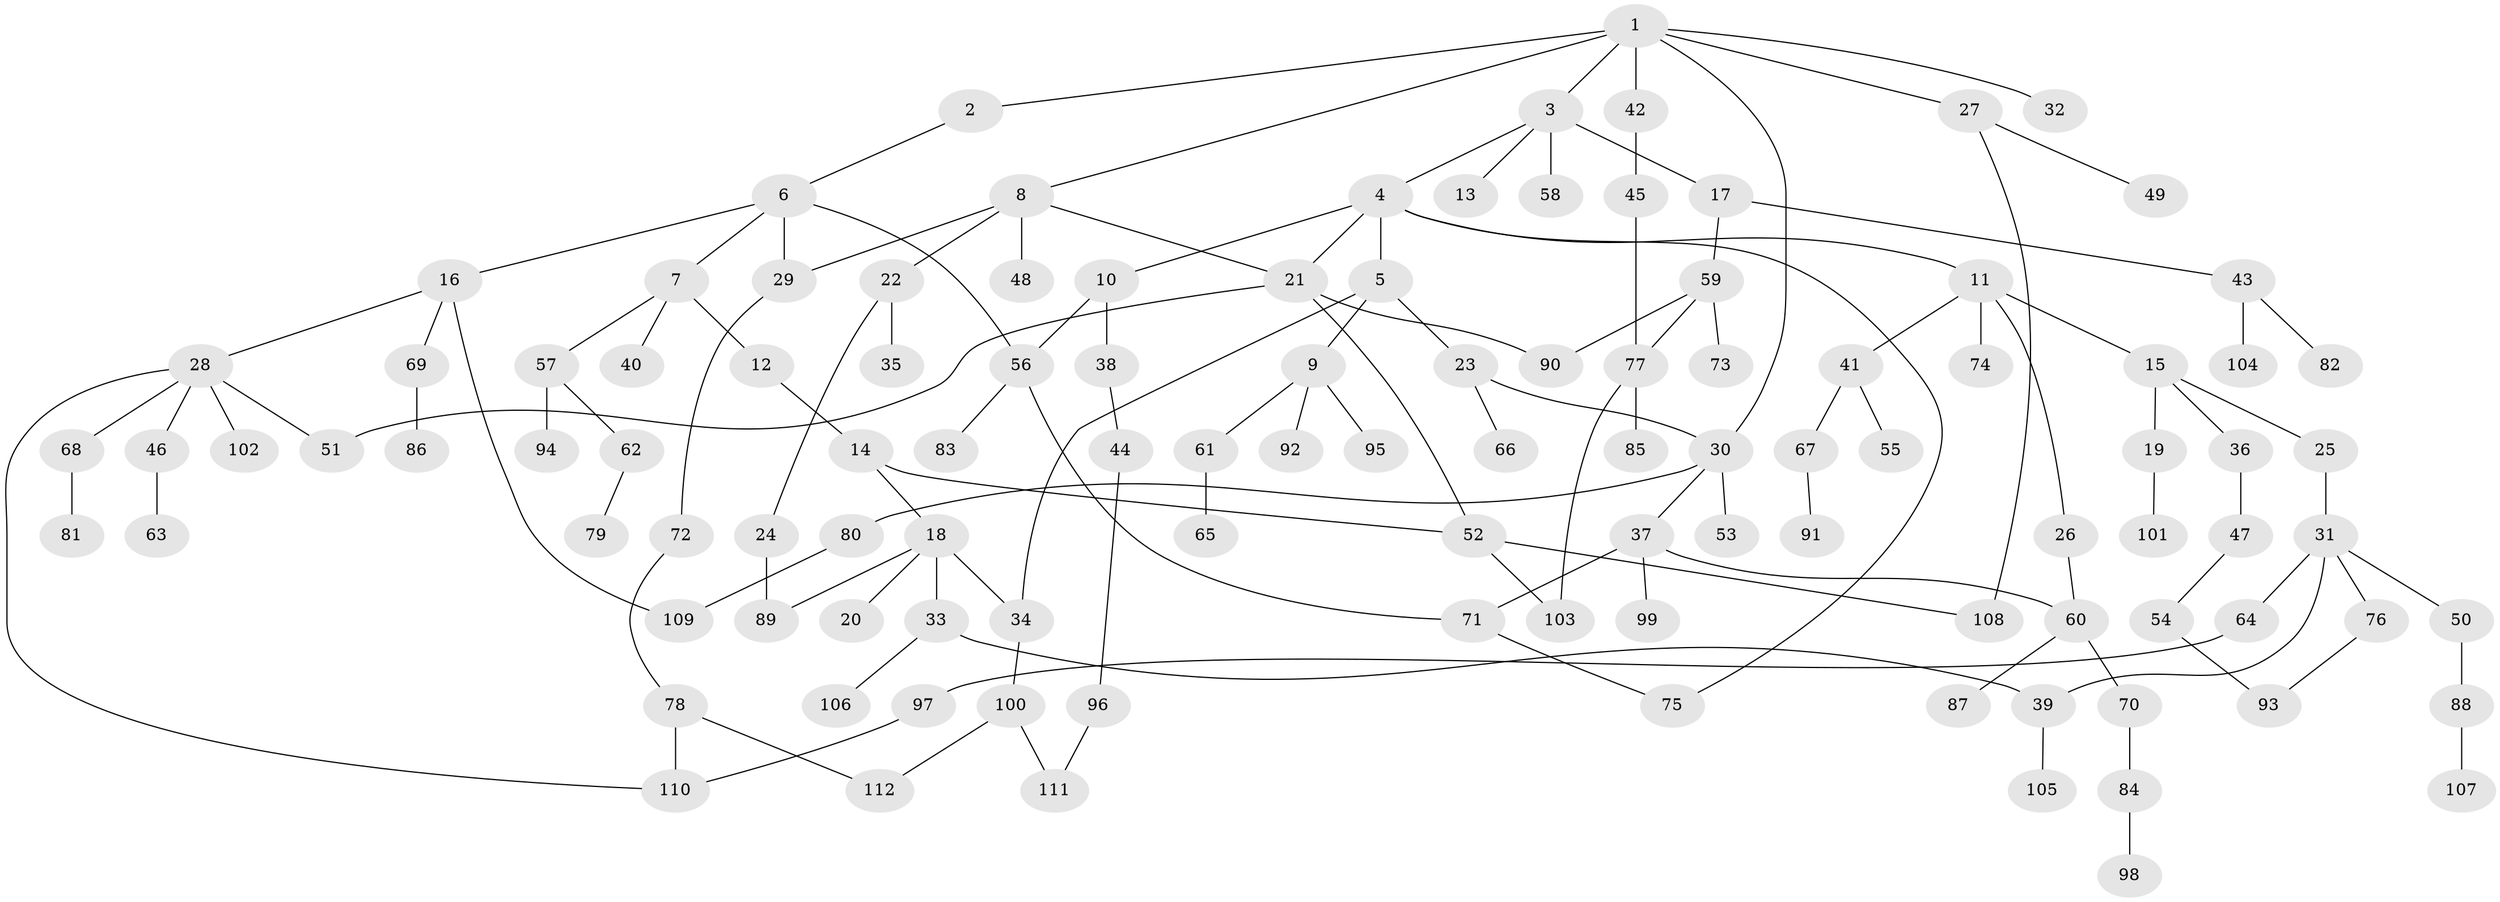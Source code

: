 // coarse degree distribution, {6: 0.05970149253731343, 2: 0.23880597014925373, 4: 0.13432835820895522, 7: 0.029850746268656716, 5: 0.07462686567164178, 3: 0.1044776119402985, 1: 0.3582089552238806}
// Generated by graph-tools (version 1.1) at 2025/51/02/27/25 19:51:38]
// undirected, 112 vertices, 133 edges
graph export_dot {
graph [start="1"]
  node [color=gray90,style=filled];
  1;
  2;
  3;
  4;
  5;
  6;
  7;
  8;
  9;
  10;
  11;
  12;
  13;
  14;
  15;
  16;
  17;
  18;
  19;
  20;
  21;
  22;
  23;
  24;
  25;
  26;
  27;
  28;
  29;
  30;
  31;
  32;
  33;
  34;
  35;
  36;
  37;
  38;
  39;
  40;
  41;
  42;
  43;
  44;
  45;
  46;
  47;
  48;
  49;
  50;
  51;
  52;
  53;
  54;
  55;
  56;
  57;
  58;
  59;
  60;
  61;
  62;
  63;
  64;
  65;
  66;
  67;
  68;
  69;
  70;
  71;
  72;
  73;
  74;
  75;
  76;
  77;
  78;
  79;
  80;
  81;
  82;
  83;
  84;
  85;
  86;
  87;
  88;
  89;
  90;
  91;
  92;
  93;
  94;
  95;
  96;
  97;
  98;
  99;
  100;
  101;
  102;
  103;
  104;
  105;
  106;
  107;
  108;
  109;
  110;
  111;
  112;
  1 -- 2;
  1 -- 3;
  1 -- 8;
  1 -- 27;
  1 -- 30;
  1 -- 32;
  1 -- 42;
  2 -- 6;
  3 -- 4;
  3 -- 13;
  3 -- 17;
  3 -- 58;
  4 -- 5;
  4 -- 10;
  4 -- 11;
  4 -- 21;
  4 -- 75;
  5 -- 9;
  5 -- 23;
  5 -- 34;
  6 -- 7;
  6 -- 16;
  6 -- 56;
  6 -- 29;
  7 -- 12;
  7 -- 40;
  7 -- 57;
  8 -- 22;
  8 -- 29;
  8 -- 48;
  8 -- 21;
  9 -- 61;
  9 -- 92;
  9 -- 95;
  10 -- 38;
  10 -- 56;
  11 -- 15;
  11 -- 26;
  11 -- 41;
  11 -- 74;
  12 -- 14;
  14 -- 18;
  14 -- 52;
  15 -- 19;
  15 -- 25;
  15 -- 36;
  16 -- 28;
  16 -- 69;
  16 -- 109;
  17 -- 43;
  17 -- 59;
  18 -- 20;
  18 -- 33;
  18 -- 89;
  18 -- 34;
  19 -- 101;
  21 -- 51;
  21 -- 90;
  21 -- 52;
  22 -- 24;
  22 -- 35;
  23 -- 66;
  23 -- 30;
  24 -- 89;
  25 -- 31;
  26 -- 60;
  27 -- 49;
  27 -- 108;
  28 -- 46;
  28 -- 68;
  28 -- 102;
  28 -- 110;
  28 -- 51;
  29 -- 72;
  30 -- 37;
  30 -- 53;
  30 -- 80;
  31 -- 39;
  31 -- 50;
  31 -- 64;
  31 -- 76;
  33 -- 106;
  33 -- 39;
  34 -- 100;
  36 -- 47;
  37 -- 99;
  37 -- 71;
  37 -- 60;
  38 -- 44;
  39 -- 105;
  41 -- 55;
  41 -- 67;
  42 -- 45;
  43 -- 82;
  43 -- 104;
  44 -- 96;
  45 -- 77;
  46 -- 63;
  47 -- 54;
  50 -- 88;
  52 -- 108;
  52 -- 103;
  54 -- 93;
  56 -- 71;
  56 -- 83;
  57 -- 62;
  57 -- 94;
  59 -- 73;
  59 -- 90;
  59 -- 77;
  60 -- 70;
  60 -- 87;
  61 -- 65;
  62 -- 79;
  64 -- 97;
  67 -- 91;
  68 -- 81;
  69 -- 86;
  70 -- 84;
  71 -- 75;
  72 -- 78;
  76 -- 93;
  77 -- 85;
  77 -- 103;
  78 -- 112;
  78 -- 110;
  80 -- 109;
  84 -- 98;
  88 -- 107;
  96 -- 111;
  97 -- 110;
  100 -- 111;
  100 -- 112;
}
